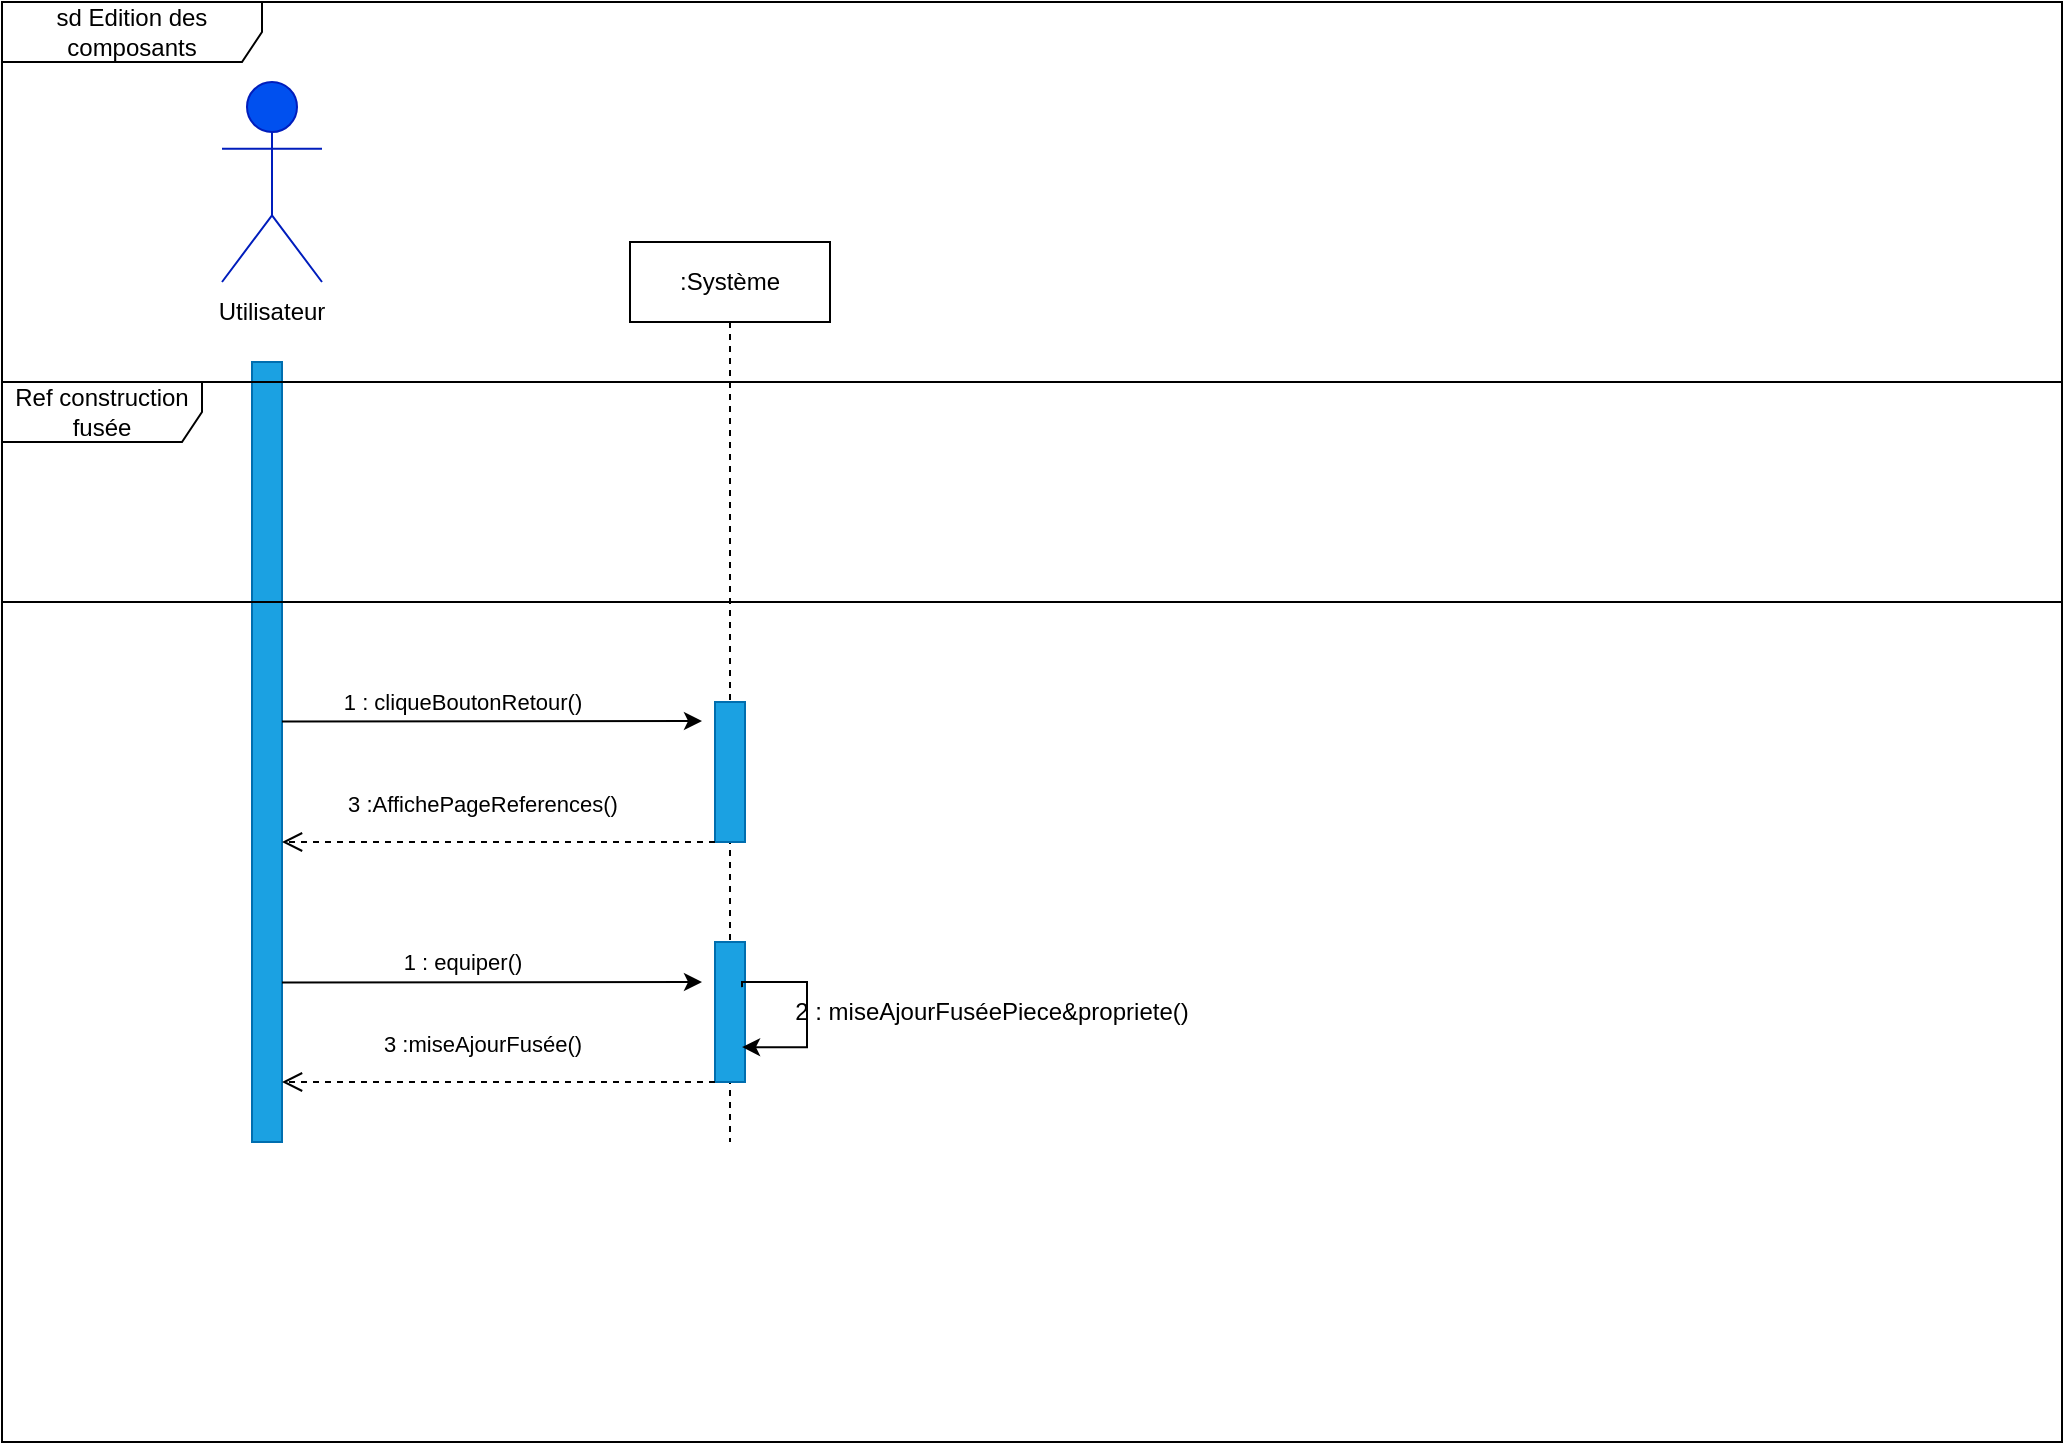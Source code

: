 <mxfile version="20.6.0" type="device"><diagram id="M-pu-cOKjHEZvPsEpOY4" name="Page-1"><mxGraphModel dx="1160" dy="554" grid="1" gridSize="10" guides="1" tooltips="1" connect="1" arrows="1" fold="1" page="1" pageScale="1" pageWidth="827" pageHeight="1169" math="0" shadow="0"><root><mxCell id="0"/><mxCell id="1" parent="0"/><mxCell id="OMeM30PVV8WrVPDrTTRZ-74" value="sd Edition des composants" style="shape=umlFrame;whiteSpace=wrap;html=1;width=130;height=30;" parent="1" vertex="1"><mxGeometry y="150" width="1030" height="720" as="geometry"/></mxCell><mxCell id="OMeM30PVV8WrVPDrTTRZ-1" value="&lt;b&gt;Utilisateur&lt;/b&gt;" style="shape=umlActor;verticalLabelPosition=bottom;verticalAlign=top;html=1;fillColor=#0050ef;fontColor=#ffffff;strokeColor=#001DBC;" parent="1" vertex="1"><mxGeometry x="110" y="190" width="50" height="100" as="geometry"/></mxCell><mxCell id="OMeM30PVV8WrVPDrTTRZ-2" value="Utilisateur" style="text;html=1;strokeColor=none;fillColor=none;align=center;verticalAlign=middle;whiteSpace=wrap;rounded=0;" parent="1" vertex="1"><mxGeometry x="105" y="290" width="60" height="30" as="geometry"/></mxCell><mxCell id="OMeM30PVV8WrVPDrTTRZ-3" value=":Système" style="shape=umlLifeline;perimeter=lifelinePerimeter;whiteSpace=wrap;html=1;container=1;collapsible=0;recursiveResize=0;outlineConnect=0;" parent="1" vertex="1"><mxGeometry x="314" y="270" width="100" height="450" as="geometry"/></mxCell><mxCell id="OMeM30PVV8WrVPDrTTRZ-10" value="" style="rounded=0;whiteSpace=wrap;html=1;fillColor=#1ba1e2;fontColor=#ffffff;strokeColor=#006EAF;" parent="OMeM30PVV8WrVPDrTTRZ-3" vertex="1"><mxGeometry x="42.5" y="350" width="15" height="70" as="geometry"/></mxCell><mxCell id="TaUc2MmarQRVEoHLihkq-80" value="" style="rounded=0;whiteSpace=wrap;html=1;fillColor=#1ba1e2;fontColor=#ffffff;strokeColor=#006EAF;" vertex="1" parent="OMeM30PVV8WrVPDrTTRZ-3"><mxGeometry x="42.5" y="230" width="15" height="70" as="geometry"/></mxCell><mxCell id="OMeM30PVV8WrVPDrTTRZ-9" value="" style="rounded=0;whiteSpace=wrap;html=1;fillColor=#1ba1e2;fontColor=#ffffff;strokeColor=#006EAF;" parent="1" vertex="1"><mxGeometry x="125" y="330" width="15" height="390" as="geometry"/></mxCell><mxCell id="OMeM30PVV8WrVPDrTTRZ-13" value="2 : miseAjourFuséePiece&amp;amp;propriete()" style="text;html=1;strokeColor=none;fillColor=none;align=center;verticalAlign=middle;whiteSpace=wrap;rounded=0;" parent="1" vertex="1"><mxGeometry x="390" y="640" width="210" height="30" as="geometry"/></mxCell><mxCell id="TaUc2MmarQRVEoHLihkq-58" value="Ref construction fusée" style="shape=umlFrame;whiteSpace=wrap;html=1;width=100;height=30;fillStyle=auto;sketch=0;shadow=0;" vertex="1" parent="1"><mxGeometry y="340" width="1030" height="110" as="geometry"/></mxCell><mxCell id="TaUc2MmarQRVEoHLihkq-75" value="1 : equiper()" style="endArrow=classic;html=1;rounded=0;exitX=1;exitY=0.66;exitDx=0;exitDy=0;exitPerimeter=0;" edge="1" parent="1"><mxGeometry x="-0.143" y="10" width="50" height="50" relative="1" as="geometry"><mxPoint x="140" y="640.2" as="sourcePoint"/><mxPoint x="350" y="640" as="targetPoint"/><mxPoint as="offset"/></mxGeometry></mxCell><mxCell id="TaUc2MmarQRVEoHLihkq-77" style="edgeStyle=orthogonalEdgeStyle;rounded=0;orthogonalLoop=1;jettySize=auto;html=1;exitX=1;exitY=0.25;exitDx=0;exitDy=0;entryX=1;entryY=0.75;entryDx=0;entryDy=0;" edge="1" parent="1"><mxGeometry relative="1" as="geometry"><Array as="points"><mxPoint x="370.5" y="640.04"/><mxPoint x="402.5" y="640.04"/><mxPoint x="402.5" y="673.04"/></Array><mxPoint x="370.03" y="642.56" as="sourcePoint"/><mxPoint x="370.03" y="672.56" as="targetPoint"/></mxGeometry></mxCell><mxCell id="TaUc2MmarQRVEoHLihkq-82" value="1 : cliqueBoutonRetour()" style="endArrow=classic;html=1;rounded=0;exitX=1;exitY=0.66;exitDx=0;exitDy=0;exitPerimeter=0;" edge="1" parent="1"><mxGeometry x="-0.143" y="10" width="50" height="50" relative="1" as="geometry"><mxPoint x="140" y="509.7" as="sourcePoint"/><mxPoint x="350" y="509.5" as="targetPoint"/><mxPoint as="offset"/></mxGeometry></mxCell><mxCell id="TaUc2MmarQRVEoHLihkq-86" value="3 :AffichePageReferences() " style="html=1;verticalAlign=bottom;endArrow=open;dashed=1;endSize=8;rounded=0;exitX=0;exitY=1;exitDx=0;exitDy=0;" edge="1" parent="1"><mxGeometry x="0.076" y="-10" relative="1" as="geometry"><mxPoint x="356.5" y="570" as="sourcePoint"/><mxPoint x="140" y="570" as="targetPoint"/><mxPoint as="offset"/><Array as="points"><mxPoint x="340" y="570"/><mxPoint x="280" y="570"/><mxPoint x="260" y="570"/></Array></mxGeometry></mxCell><mxCell id="TaUc2MmarQRVEoHLihkq-87" value="3 :miseAjourFusée() " style="html=1;verticalAlign=bottom;endArrow=open;dashed=1;endSize=8;rounded=0;exitX=0;exitY=1;exitDx=0;exitDy=0;" edge="1" parent="1"><mxGeometry x="0.076" y="-10" relative="1" as="geometry"><mxPoint x="356.5" y="690" as="sourcePoint"/><mxPoint x="140" y="690" as="targetPoint"/><mxPoint as="offset"/><Array as="points"><mxPoint x="340" y="690"/><mxPoint x="280" y="690"/><mxPoint x="260" y="690"/></Array></mxGeometry></mxCell></root></mxGraphModel></diagram></mxfile>